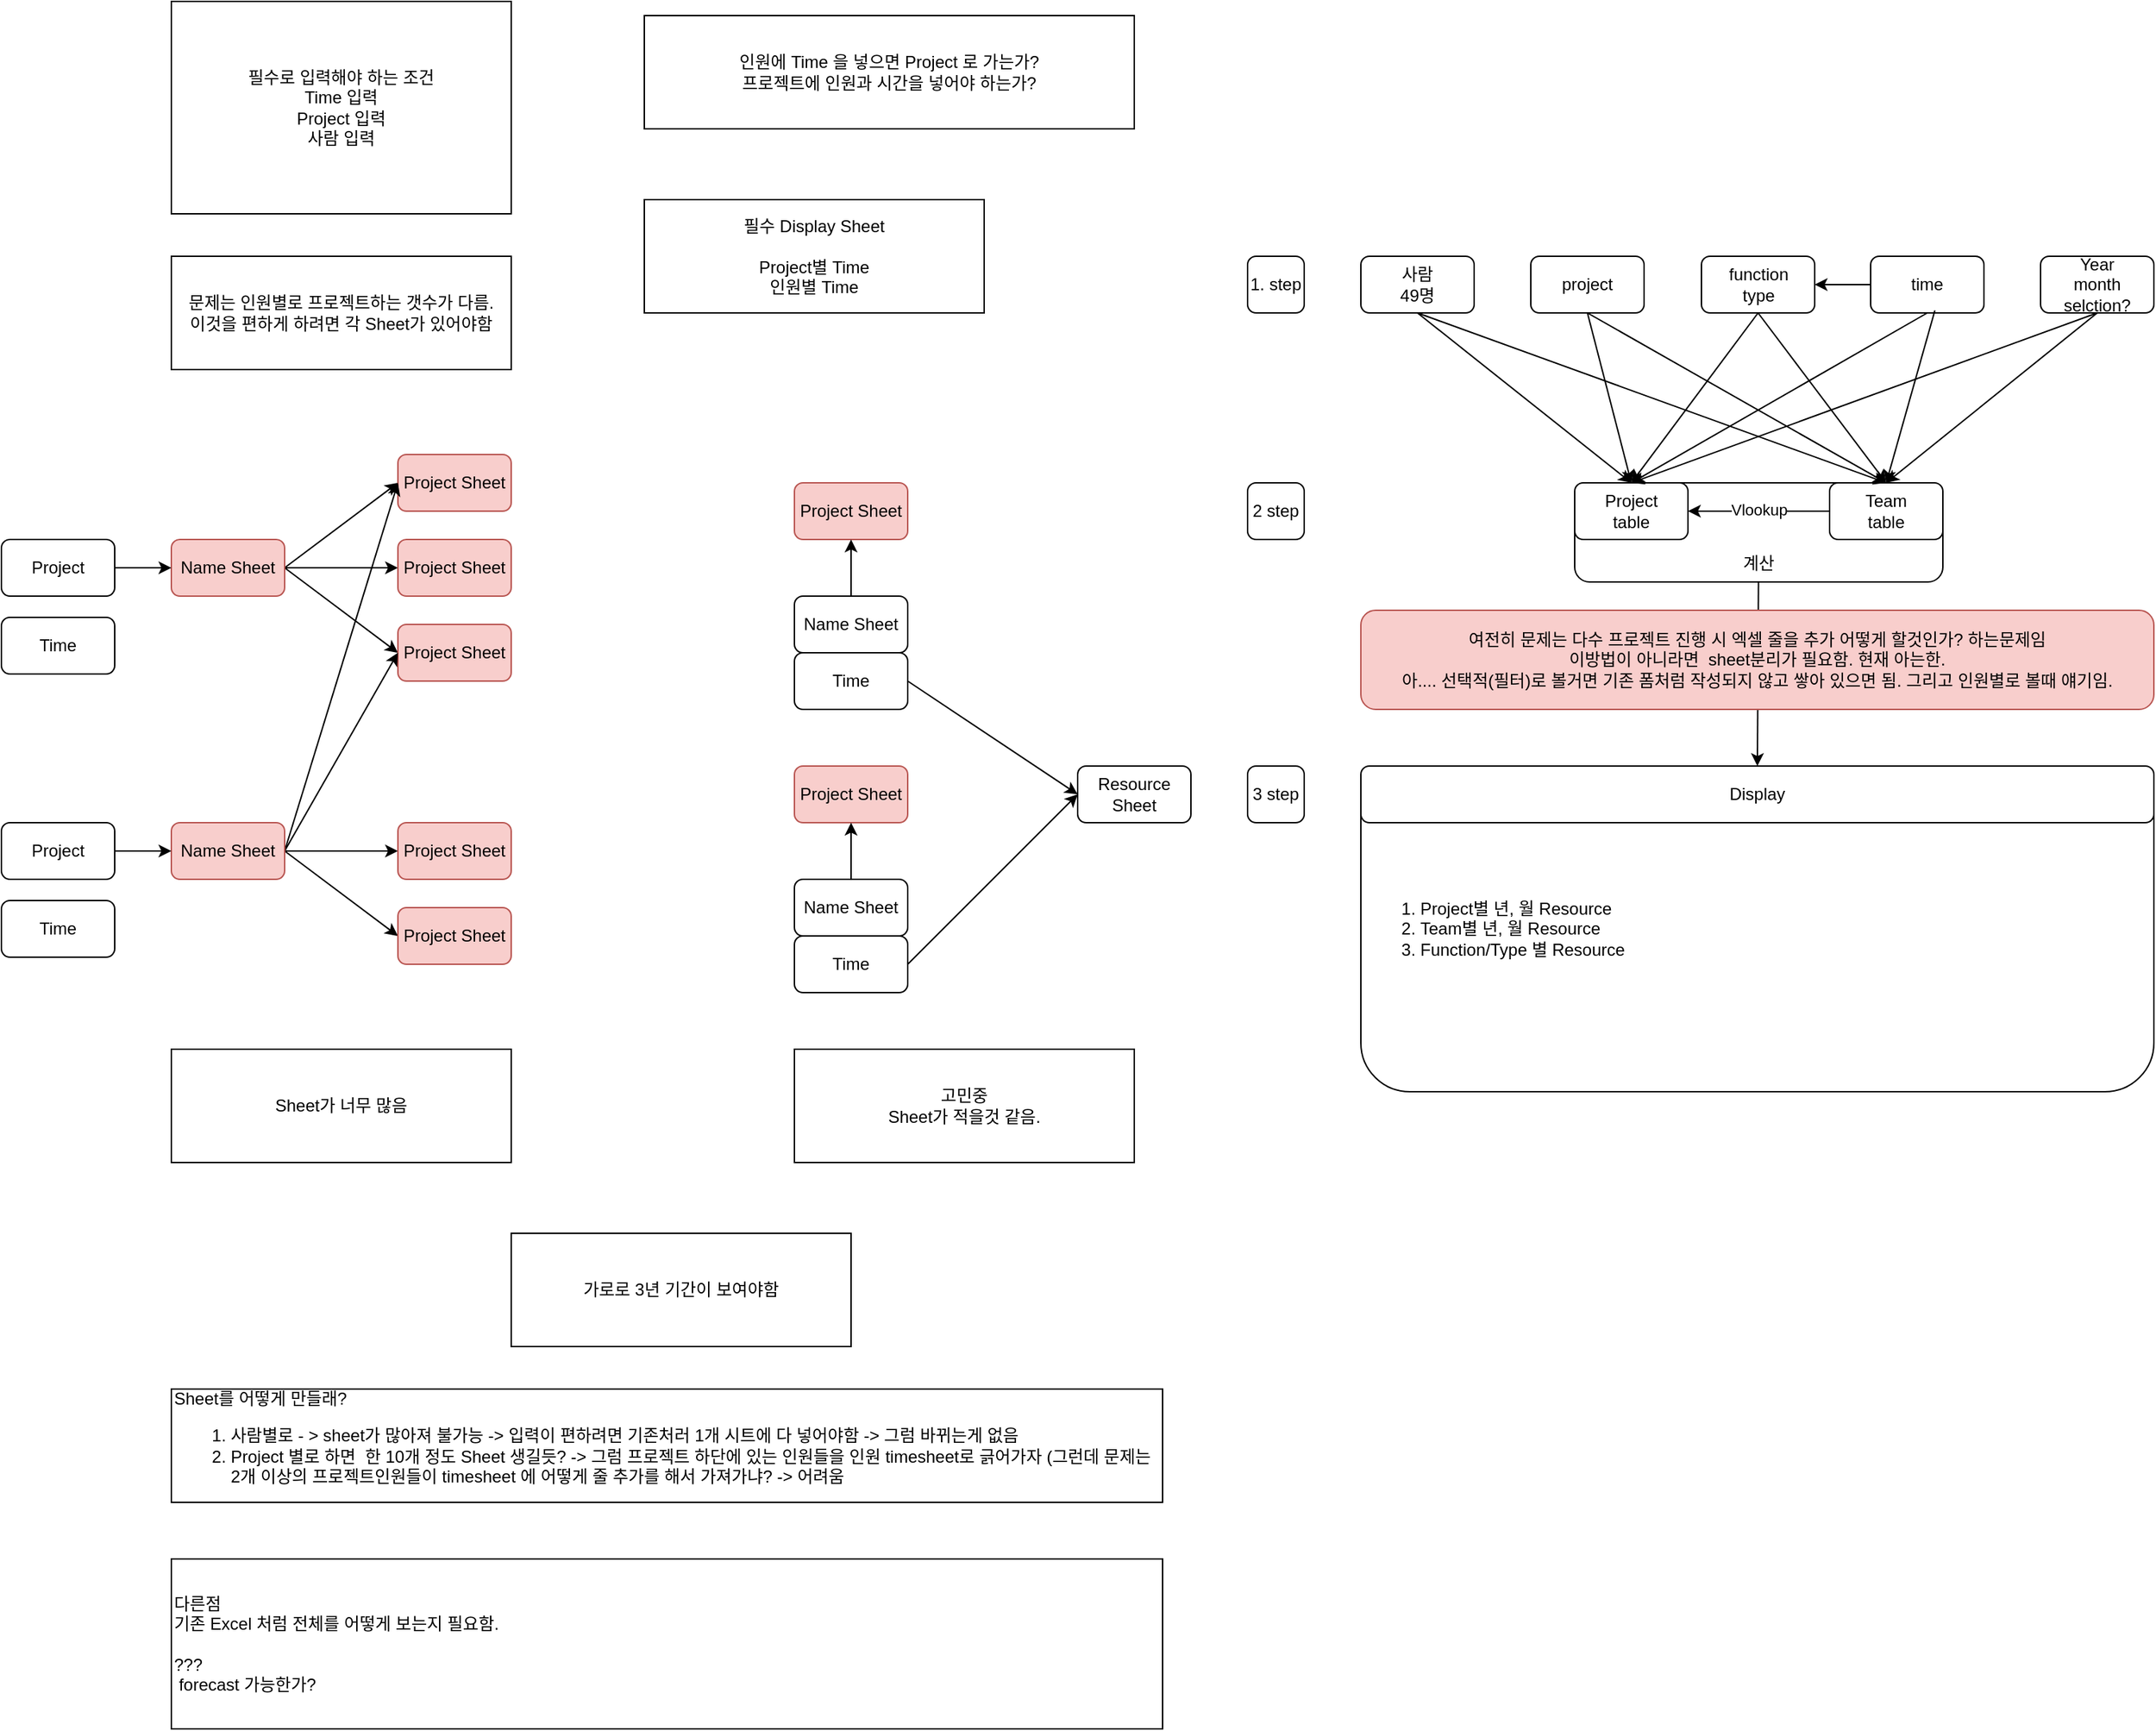 <mxfile version="21.6.8" type="github">
  <diagram name="페이지-1" id="scTs8rndlXiAAdvTCo-n">
    <mxGraphModel dx="2510" dy="2106" grid="1" gridSize="10" guides="1" tooltips="1" connect="1" arrows="1" fold="1" page="1" pageScale="1" pageWidth="827" pageHeight="1169" math="0" shadow="0">
      <root>
        <mxCell id="0" />
        <mxCell id="1" parent="0" />
        <mxCell id="4eWcDEvRvWG1-yysVIoi-29" value="&lt;ol&gt;&lt;li&gt;Project별 년, 월 Resource&lt;/li&gt;&lt;li style=&quot;border-color: var(--border-color);&quot;&gt;Team별 년, 월 Resource&lt;/li&gt;&lt;li style=&quot;border-color: var(--border-color);&quot;&gt;Function/Type 별 Resource&lt;/li&gt;&lt;/ol&gt;" style="rounded=1;whiteSpace=wrap;html=1;align=left;" parent="1" vertex="1">
          <mxGeometry x="920" y="440" width="560" height="230" as="geometry" />
        </mxCell>
        <mxCell id="4eWcDEvRvWG1-yysVIoi-28" style="rounded=0;orthogonalLoop=1;jettySize=auto;html=1;entryX=0.5;entryY=0;entryDx=0;entryDy=0;" parent="1" source="4eWcDEvRvWG1-yysVIoi-27" target="4eWcDEvRvWG1-yysVIoi-24" edge="1">
          <mxGeometry relative="1" as="geometry" />
        </mxCell>
        <mxCell id="4eWcDEvRvWG1-yysVIoi-27" value="&lt;br&gt;&lt;br&gt;&lt;br&gt;계산" style="rounded=1;whiteSpace=wrap;html=1;" parent="1" vertex="1">
          <mxGeometry x="1071" y="240" width="260" height="70" as="geometry" />
        </mxCell>
        <mxCell id="Gr3zVidgoqD8lnO1tUQA-15" style="edgeStyle=orthogonalEdgeStyle;rounded=0;orthogonalLoop=1;jettySize=auto;html=1;exitX=1;exitY=0.5;exitDx=0;exitDy=0;entryX=0;entryY=0.5;entryDx=0;entryDy=0;" parent="1" source="Gr3zVidgoqD8lnO1tUQA-10" target="Gr3zVidgoqD8lnO1tUQA-14" edge="1">
          <mxGeometry relative="1" as="geometry" />
        </mxCell>
        <mxCell id="Gr3zVidgoqD8lnO1tUQA-17" style="orthogonalLoop=1;jettySize=auto;html=1;exitX=1;exitY=0.5;exitDx=0;exitDy=0;entryX=0;entryY=0.5;entryDx=0;entryDy=0;rounded=0;strokeColor=default;" parent="1" source="Gr3zVidgoqD8lnO1tUQA-10" target="Gr3zVidgoqD8lnO1tUQA-16" edge="1">
          <mxGeometry relative="1" as="geometry" />
        </mxCell>
        <mxCell id="Gr3zVidgoqD8lnO1tUQA-21" style="rounded=0;orthogonalLoop=1;jettySize=auto;html=1;exitX=1;exitY=0.5;exitDx=0;exitDy=0;entryX=0;entryY=0.5;entryDx=0;entryDy=0;" parent="1" source="Gr3zVidgoqD8lnO1tUQA-10" target="Gr3zVidgoqD8lnO1tUQA-19" edge="1">
          <mxGeometry relative="1" as="geometry" />
        </mxCell>
        <mxCell id="Gr3zVidgoqD8lnO1tUQA-10" value="Name Sheet" style="rounded=1;whiteSpace=wrap;html=1;fillColor=#f8cecc;strokeColor=#b85450;" parent="1" vertex="1">
          <mxGeometry x="80" y="280" width="80" height="40" as="geometry" />
        </mxCell>
        <mxCell id="Gr3zVidgoqD8lnO1tUQA-14" value="Project Sheet" style="rounded=1;whiteSpace=wrap;html=1;fillColor=#f8cecc;strokeColor=#b85450;" parent="1" vertex="1">
          <mxGeometry x="240" y="280" width="80" height="40" as="geometry" />
        </mxCell>
        <mxCell id="Gr3zVidgoqD8lnO1tUQA-16" value="Project Sheet" style="rounded=1;whiteSpace=wrap;html=1;fillColor=#f8cecc;strokeColor=#b85450;" parent="1" vertex="1">
          <mxGeometry x="240" y="340" width="80" height="40" as="geometry" />
        </mxCell>
        <mxCell id="Gr3zVidgoqD8lnO1tUQA-19" value="Project Sheet" style="rounded=1;whiteSpace=wrap;html=1;fillColor=#f8cecc;strokeColor=#b85450;" parent="1" vertex="1">
          <mxGeometry x="240" y="220" width="80" height="40" as="geometry" />
        </mxCell>
        <mxCell id="Gr3zVidgoqD8lnO1tUQA-29" style="edgeStyle=orthogonalEdgeStyle;rounded=0;orthogonalLoop=1;jettySize=auto;html=1;exitX=1;exitY=0.5;exitDx=0;exitDy=0;entryX=0;entryY=0.5;entryDx=0;entryDy=0;" parent="1" source="Gr3zVidgoqD8lnO1tUQA-22" target="Gr3zVidgoqD8lnO1tUQA-26" edge="1">
          <mxGeometry relative="1" as="geometry" />
        </mxCell>
        <mxCell id="Gr3zVidgoqD8lnO1tUQA-30" style="rounded=0;orthogonalLoop=1;jettySize=auto;html=1;exitX=1;exitY=0.5;exitDx=0;exitDy=0;entryX=0;entryY=0.5;entryDx=0;entryDy=0;" parent="1" source="Gr3zVidgoqD8lnO1tUQA-22" target="Gr3zVidgoqD8lnO1tUQA-16" edge="1">
          <mxGeometry relative="1" as="geometry" />
        </mxCell>
        <mxCell id="Gr3zVidgoqD8lnO1tUQA-31" style="rounded=0;orthogonalLoop=1;jettySize=auto;html=1;exitX=1;exitY=0.5;exitDx=0;exitDy=0;" parent="1" source="Gr3zVidgoqD8lnO1tUQA-22" edge="1">
          <mxGeometry relative="1" as="geometry">
            <mxPoint x="240" y="240" as="targetPoint" />
          </mxGeometry>
        </mxCell>
        <mxCell id="Gr3zVidgoqD8lnO1tUQA-32" style="rounded=0;orthogonalLoop=1;jettySize=auto;html=1;exitX=1;exitY=0.5;exitDx=0;exitDy=0;entryX=0;entryY=0.5;entryDx=0;entryDy=0;" parent="1" source="Gr3zVidgoqD8lnO1tUQA-22" target="Gr3zVidgoqD8lnO1tUQA-27" edge="1">
          <mxGeometry relative="1" as="geometry" />
        </mxCell>
        <mxCell id="Gr3zVidgoqD8lnO1tUQA-22" value="Name Sheet" style="rounded=1;whiteSpace=wrap;html=1;fillColor=#f8cecc;strokeColor=#b85450;" parent="1" vertex="1">
          <mxGeometry x="80" y="480" width="80" height="40" as="geometry" />
        </mxCell>
        <mxCell id="XqMgOZw8TkX7M7z4d8I0-2" style="edgeStyle=orthogonalEdgeStyle;rounded=0;orthogonalLoop=1;jettySize=auto;html=1;exitX=1;exitY=0.5;exitDx=0;exitDy=0;entryX=0;entryY=0.5;entryDx=0;entryDy=0;" edge="1" parent="1" source="Gr3zVidgoqD8lnO1tUQA-24" target="Gr3zVidgoqD8lnO1tUQA-22">
          <mxGeometry relative="1" as="geometry">
            <mxPoint x="70" y="500" as="targetPoint" />
          </mxGeometry>
        </mxCell>
        <mxCell id="Gr3zVidgoqD8lnO1tUQA-24" value="Project" style="rounded=1;whiteSpace=wrap;html=1;" parent="1" vertex="1">
          <mxGeometry x="-40" y="480" width="80" height="40" as="geometry" />
        </mxCell>
        <mxCell id="Gr3zVidgoqD8lnO1tUQA-25" value="Time" style="rounded=1;whiteSpace=wrap;html=1;" parent="1" vertex="1">
          <mxGeometry x="-40" y="535" width="80" height="40" as="geometry" />
        </mxCell>
        <mxCell id="Gr3zVidgoqD8lnO1tUQA-26" value="Project Sheet" style="rounded=1;whiteSpace=wrap;html=1;fillColor=#f8cecc;strokeColor=#b85450;" parent="1" vertex="1">
          <mxGeometry x="240" y="480" width="80" height="40" as="geometry" />
        </mxCell>
        <mxCell id="Gr3zVidgoqD8lnO1tUQA-27" value="Project Sheet" style="rounded=1;whiteSpace=wrap;html=1;fillColor=#f8cecc;strokeColor=#b85450;" parent="1" vertex="1">
          <mxGeometry x="240" y="540" width="80" height="40" as="geometry" />
        </mxCell>
        <mxCell id="Gr3zVidgoqD8lnO1tUQA-33" value="Project Sheet" style="rounded=1;whiteSpace=wrap;html=1;fillColor=#f8cecc;strokeColor=#b85450;" parent="1" vertex="1">
          <mxGeometry x="520" y="240" width="80" height="40" as="geometry" />
        </mxCell>
        <mxCell id="Gr3zVidgoqD8lnO1tUQA-36" style="edgeStyle=orthogonalEdgeStyle;rounded=0;orthogonalLoop=1;jettySize=auto;html=1;exitX=0.5;exitY=0;exitDx=0;exitDy=0;entryX=0.5;entryY=1;entryDx=0;entryDy=0;" parent="1" source="Gr3zVidgoqD8lnO1tUQA-34" target="Gr3zVidgoqD8lnO1tUQA-33" edge="1">
          <mxGeometry relative="1" as="geometry" />
        </mxCell>
        <mxCell id="Gr3zVidgoqD8lnO1tUQA-34" value="Name Sheet" style="rounded=1;whiteSpace=wrap;html=1;" parent="1" vertex="1">
          <mxGeometry x="520" y="320" width="80" height="40" as="geometry" />
        </mxCell>
        <mxCell id="Gr3zVidgoqD8lnO1tUQA-46" style="rounded=0;orthogonalLoop=1;jettySize=auto;html=1;exitX=1;exitY=0.5;exitDx=0;exitDy=0;entryX=0;entryY=0.5;entryDx=0;entryDy=0;" parent="1" source="Gr3zVidgoqD8lnO1tUQA-35" target="Gr3zVidgoqD8lnO1tUQA-45" edge="1">
          <mxGeometry relative="1" as="geometry" />
        </mxCell>
        <mxCell id="Gr3zVidgoqD8lnO1tUQA-35" value="Time" style="rounded=1;whiteSpace=wrap;html=1;" parent="1" vertex="1">
          <mxGeometry x="520" y="360" width="80" height="40" as="geometry" />
        </mxCell>
        <mxCell id="Gr3zVidgoqD8lnO1tUQA-41" value="Project Sheet" style="rounded=1;whiteSpace=wrap;html=1;fillColor=#f8cecc;strokeColor=#b85450;" parent="1" vertex="1">
          <mxGeometry x="520" y="440" width="80" height="40" as="geometry" />
        </mxCell>
        <mxCell id="Gr3zVidgoqD8lnO1tUQA-42" style="edgeStyle=orthogonalEdgeStyle;rounded=0;orthogonalLoop=1;jettySize=auto;html=1;exitX=0.5;exitY=0;exitDx=0;exitDy=0;entryX=0.5;entryY=1;entryDx=0;entryDy=0;" parent="1" source="Gr3zVidgoqD8lnO1tUQA-43" target="Gr3zVidgoqD8lnO1tUQA-41" edge="1">
          <mxGeometry relative="1" as="geometry" />
        </mxCell>
        <mxCell id="Gr3zVidgoqD8lnO1tUQA-43" value="Name Sheet" style="rounded=1;whiteSpace=wrap;html=1;" parent="1" vertex="1">
          <mxGeometry x="520" y="520" width="80" height="40" as="geometry" />
        </mxCell>
        <mxCell id="Gr3zVidgoqD8lnO1tUQA-47" style="rounded=0;orthogonalLoop=1;jettySize=auto;html=1;exitX=1;exitY=0.5;exitDx=0;exitDy=0;entryX=0;entryY=0.5;entryDx=0;entryDy=0;" parent="1" source="Gr3zVidgoqD8lnO1tUQA-44" target="Gr3zVidgoqD8lnO1tUQA-45" edge="1">
          <mxGeometry relative="1" as="geometry" />
        </mxCell>
        <mxCell id="Gr3zVidgoqD8lnO1tUQA-44" value="Time" style="rounded=1;whiteSpace=wrap;html=1;" parent="1" vertex="1">
          <mxGeometry x="520" y="560" width="80" height="40" as="geometry" />
        </mxCell>
        <mxCell id="Gr3zVidgoqD8lnO1tUQA-45" value="Resource&lt;br&gt;Sheet" style="rounded=1;whiteSpace=wrap;html=1;" parent="1" vertex="1">
          <mxGeometry x="720" y="440" width="80" height="40" as="geometry" />
        </mxCell>
        <mxCell id="Gr3zVidgoqD8lnO1tUQA-50" value="Sheet가 너무 많음" style="rounded=0;whiteSpace=wrap;html=1;" parent="1" vertex="1">
          <mxGeometry x="80" y="640" width="240" height="80" as="geometry" />
        </mxCell>
        <mxCell id="Gr3zVidgoqD8lnO1tUQA-51" value="고민중&lt;br&gt;Sheet가 적을것 같음.&lt;br&gt;" style="rounded=0;whiteSpace=wrap;html=1;" parent="1" vertex="1">
          <mxGeometry x="520" y="640" width="240" height="80" as="geometry" />
        </mxCell>
        <mxCell id="Gr3zVidgoqD8lnO1tUQA-52" value="필수로 입력해야 하는 조건&lt;br&gt;Time 입력&lt;br&gt;Project 입력&lt;br&gt;사람 입력" style="rounded=0;whiteSpace=wrap;html=1;" parent="1" vertex="1">
          <mxGeometry x="80" y="-100" width="240" height="150" as="geometry" />
        </mxCell>
        <mxCell id="Gr3zVidgoqD8lnO1tUQA-53" value="필수 Display Sheet&lt;br&gt;&lt;br&gt;Project별 Time&lt;br&gt;인원별 Time" style="rounded=0;whiteSpace=wrap;html=1;" parent="1" vertex="1">
          <mxGeometry x="414" y="40" width="240" height="80" as="geometry" />
        </mxCell>
        <mxCell id="Gr3zVidgoqD8lnO1tUQA-54" value="문제는 인원별로 프로젝트하는 갯수가 다름.&lt;br&gt;이것을 편하게 하려면 각 Sheet가 있어야함" style="rounded=0;whiteSpace=wrap;html=1;" parent="1" vertex="1">
          <mxGeometry x="80" y="80" width="240" height="80" as="geometry" />
        </mxCell>
        <mxCell id="galYS6uSsexovM5vFdbP-1" value="인원에 Time 을 넣으면 Project 로 가는가?&lt;br&gt;프로젝트에 인원과 시간을 넣어야 하는가?&lt;br&gt;" style="rounded=0;whiteSpace=wrap;html=1;" parent="1" vertex="1">
          <mxGeometry x="414" y="-90" width="346" height="80" as="geometry" />
        </mxCell>
        <mxCell id="galYS6uSsexovM5vFdbP-3" value="가로로 3년 기간이 보여야함" style="rounded=0;whiteSpace=wrap;html=1;" parent="1" vertex="1">
          <mxGeometry x="320" y="770" width="240" height="80" as="geometry" />
        </mxCell>
        <mxCell id="galYS6uSsexovM5vFdbP-4" value="Sheet를 어떻게 만들래?&lt;br&gt;&lt;ol&gt;&lt;li&gt;사람별로 - &amp;gt; sheet가 많아져 불가능 -&amp;gt; 입력이 편하려면 기존처러 1개 시트에 다 넣어야함 -&amp;gt; 그럼 바뀌는게 없음&lt;/li&gt;&lt;li&gt;Project 별로 하면&amp;nbsp; 한 10개 정도 Sheet 생길듯? -&amp;gt; 그럼 프로젝트 하단에 있는 인원들을 인원 timesheet로 긁어가자 (그런데 문제는 2개 이상의 프로젝트인원들이 timesheet 에 어떻게 줄 추가를 해서 가져가냐? -&amp;gt; 어려움&lt;/li&gt;&lt;/ol&gt;" style="rounded=0;whiteSpace=wrap;html=1;align=left;" parent="1" vertex="1">
          <mxGeometry x="80" y="880" width="700" height="80" as="geometry" />
        </mxCell>
        <mxCell id="4eWcDEvRvWG1-yysVIoi-1" value="다른점&lt;br&gt;기존 Excel 처럼 전체를 어떻게 보는지 필요함.&lt;br&gt;&lt;br&gt;???&lt;br&gt;&amp;nbsp;forecast 가능한가?" style="rounded=0;whiteSpace=wrap;html=1;align=left;" parent="1" vertex="1">
          <mxGeometry x="80" y="1000" width="700" height="120" as="geometry" />
        </mxCell>
        <mxCell id="4eWcDEvRvWG1-yysVIoi-10" style="rounded=0;orthogonalLoop=1;jettySize=auto;html=1;exitX=0.5;exitY=1;exitDx=0;exitDy=0;entryX=0.5;entryY=0;entryDx=0;entryDy=0;strokeColor=none;" parent="1" source="4eWcDEvRvWG1-yysVIoi-2" target="4eWcDEvRvWG1-yysVIoi-7" edge="1">
          <mxGeometry relative="1" as="geometry" />
        </mxCell>
        <mxCell id="4eWcDEvRvWG1-yysVIoi-18" style="rounded=0;orthogonalLoop=1;jettySize=auto;html=1;exitX=0.5;exitY=1;exitDx=0;exitDy=0;entryX=0.5;entryY=0;entryDx=0;entryDy=0;" parent="1" source="4eWcDEvRvWG1-yysVIoi-2" target="4eWcDEvRvWG1-yysVIoi-7" edge="1">
          <mxGeometry relative="1" as="geometry">
            <mxPoint x="1020.0" y="240" as="targetPoint" />
            <mxPoint x="940" y="170" as="sourcePoint" />
          </mxGeometry>
        </mxCell>
        <mxCell id="4eWcDEvRvWG1-yysVIoi-2" value="사람&lt;br&gt;49명" style="rounded=1;whiteSpace=wrap;html=1;" parent="1" vertex="1">
          <mxGeometry x="920" y="80" width="80" height="40" as="geometry" />
        </mxCell>
        <mxCell id="4eWcDEvRvWG1-yysVIoi-11" style="rounded=0;orthogonalLoop=1;jettySize=auto;html=1;exitX=0.5;exitY=1;exitDx=0;exitDy=0;entryX=0.5;entryY=0;entryDx=0;entryDy=0;" parent="1" source="4eWcDEvRvWG1-yysVIoi-3" target="4eWcDEvRvWG1-yysVIoi-7" edge="1">
          <mxGeometry relative="1" as="geometry" />
        </mxCell>
        <mxCell id="4eWcDEvRvWG1-yysVIoi-3" value="project" style="rounded=1;whiteSpace=wrap;html=1;" parent="1" vertex="1">
          <mxGeometry x="1040" y="80" width="80" height="40" as="geometry" />
        </mxCell>
        <mxCell id="4eWcDEvRvWG1-yysVIoi-4" value="function&lt;br&gt;type" style="rounded=1;whiteSpace=wrap;html=1;" parent="1" vertex="1">
          <mxGeometry x="1160.5" y="80" width="80" height="40" as="geometry" />
        </mxCell>
        <mxCell id="4eWcDEvRvWG1-yysVIoi-22" value="" style="edgeStyle=orthogonalEdgeStyle;rounded=0;orthogonalLoop=1;jettySize=auto;html=1;" parent="1" source="4eWcDEvRvWG1-yysVIoi-5" target="4eWcDEvRvWG1-yysVIoi-4" edge="1">
          <mxGeometry relative="1" as="geometry" />
        </mxCell>
        <mxCell id="4eWcDEvRvWG1-yysVIoi-5" value="time" style="rounded=1;whiteSpace=wrap;html=1;" parent="1" vertex="1">
          <mxGeometry x="1280" y="80" width="80" height="40" as="geometry" />
        </mxCell>
        <mxCell id="4eWcDEvRvWG1-yysVIoi-6" value="1. step" style="rounded=1;whiteSpace=wrap;html=1;" parent="1" vertex="1">
          <mxGeometry x="840" y="80" width="40" height="40" as="geometry" />
        </mxCell>
        <mxCell id="4eWcDEvRvWG1-yysVIoi-7" value="Project&lt;br&gt;table" style="rounded=1;whiteSpace=wrap;html=1;" parent="1" vertex="1">
          <mxGeometry x="1071" y="240" width="80" height="40" as="geometry" />
        </mxCell>
        <mxCell id="4eWcDEvRvWG1-yysVIoi-33" style="edgeStyle=orthogonalEdgeStyle;rounded=0;orthogonalLoop=1;jettySize=auto;html=1;exitX=0;exitY=0.5;exitDx=0;exitDy=0;entryX=1;entryY=0.5;entryDx=0;entryDy=0;" parent="1" source="4eWcDEvRvWG1-yysVIoi-8" target="4eWcDEvRvWG1-yysVIoi-7" edge="1">
          <mxGeometry relative="1" as="geometry" />
        </mxCell>
        <mxCell id="4eWcDEvRvWG1-yysVIoi-34" value="Vlookup" style="edgeLabel;html=1;align=center;verticalAlign=middle;resizable=0;points=[];" parent="4eWcDEvRvWG1-yysVIoi-33" vertex="1" connectable="0">
          <mxGeometry x="0.003" y="-1" relative="1" as="geometry">
            <mxPoint as="offset" />
          </mxGeometry>
        </mxCell>
        <mxCell id="4eWcDEvRvWG1-yysVIoi-8" value="Team&lt;br&gt;table" style="rounded=1;whiteSpace=wrap;html=1;" parent="1" vertex="1">
          <mxGeometry x="1251" y="240" width="80" height="40" as="geometry" />
        </mxCell>
        <mxCell id="4eWcDEvRvWG1-yysVIoi-9" value="2 step" style="rounded=1;whiteSpace=wrap;html=1;" parent="1" vertex="1">
          <mxGeometry x="840" y="240" width="40" height="40" as="geometry" />
        </mxCell>
        <mxCell id="4eWcDEvRvWG1-yysVIoi-12" style="rounded=0;orthogonalLoop=1;jettySize=auto;html=1;exitX=0.5;exitY=1;exitDx=0;exitDy=0;entryX=0.5;entryY=0;entryDx=0;entryDy=0;" parent="1" source="4eWcDEvRvWG1-yysVIoi-4" target="4eWcDEvRvWG1-yysVIoi-7" edge="1">
          <mxGeometry relative="1" as="geometry">
            <mxPoint x="1090" y="130" as="sourcePoint" />
            <mxPoint x="970" y="250" as="targetPoint" />
          </mxGeometry>
        </mxCell>
        <mxCell id="4eWcDEvRvWG1-yysVIoi-13" style="rounded=0;orthogonalLoop=1;jettySize=auto;html=1;exitX=0.5;exitY=1;exitDx=0;exitDy=0;entryX=0.5;entryY=0;entryDx=0;entryDy=0;" parent="1" source="4eWcDEvRvWG1-yysVIoi-5" target="4eWcDEvRvWG1-yysVIoi-7" edge="1">
          <mxGeometry relative="1" as="geometry">
            <mxPoint x="1211" y="130" as="sourcePoint" />
            <mxPoint x="970" y="230" as="targetPoint" />
          </mxGeometry>
        </mxCell>
        <mxCell id="4eWcDEvRvWG1-yysVIoi-14" style="rounded=0;orthogonalLoop=1;jettySize=auto;html=1;exitX=0.5;exitY=1;exitDx=0;exitDy=0;entryX=0.5;entryY=0;entryDx=0;entryDy=0;" parent="1" source="4eWcDEvRvWG1-yysVIoi-2" target="4eWcDEvRvWG1-yysVIoi-8" edge="1">
          <mxGeometry relative="1" as="geometry">
            <mxPoint x="1221" y="140" as="sourcePoint" />
            <mxPoint x="980" y="260" as="targetPoint" />
          </mxGeometry>
        </mxCell>
        <mxCell id="4eWcDEvRvWG1-yysVIoi-15" style="rounded=0;orthogonalLoop=1;jettySize=auto;html=1;exitX=0.5;exitY=1;exitDx=0;exitDy=0;entryX=0.5;entryY=0;entryDx=0;entryDy=0;" parent="1" source="4eWcDEvRvWG1-yysVIoi-3" target="4eWcDEvRvWG1-yysVIoi-8" edge="1">
          <mxGeometry relative="1" as="geometry">
            <mxPoint x="970" y="130" as="sourcePoint" />
            <mxPoint x="1200" y="240" as="targetPoint" />
          </mxGeometry>
        </mxCell>
        <mxCell id="4eWcDEvRvWG1-yysVIoi-16" style="rounded=0;orthogonalLoop=1;jettySize=auto;html=1;exitX=0.5;exitY=1;exitDx=0;exitDy=0;entryX=0.5;entryY=0;entryDx=0;entryDy=0;" parent="1" source="4eWcDEvRvWG1-yysVIoi-4" target="4eWcDEvRvWG1-yysVIoi-8" edge="1">
          <mxGeometry relative="1" as="geometry">
            <mxPoint x="1090" y="130" as="sourcePoint" />
            <mxPoint x="1221" y="260" as="targetPoint" />
          </mxGeometry>
        </mxCell>
        <mxCell id="4eWcDEvRvWG1-yysVIoi-17" style="rounded=0;orthogonalLoop=1;jettySize=auto;html=1;exitX=0.567;exitY=0.956;exitDx=0;exitDy=0;entryX=0.5;entryY=0;entryDx=0;entryDy=0;exitPerimeter=0;" parent="1" source="4eWcDEvRvWG1-yysVIoi-5" target="4eWcDEvRvWG1-yysVIoi-8" edge="1">
          <mxGeometry relative="1" as="geometry">
            <mxPoint x="1211" y="130" as="sourcePoint" />
            <mxPoint x="1231" y="270" as="targetPoint" />
          </mxGeometry>
        </mxCell>
        <mxCell id="4eWcDEvRvWG1-yysVIoi-20" style="rounded=0;orthogonalLoop=1;jettySize=auto;html=1;entryX=0.5;entryY=0;entryDx=0;entryDy=0;exitX=0.5;exitY=1;exitDx=0;exitDy=0;" parent="1" source="4eWcDEvRvWG1-yysVIoi-19" target="4eWcDEvRvWG1-yysVIoi-7" edge="1">
          <mxGeometry relative="1" as="geometry" />
        </mxCell>
        <mxCell id="4eWcDEvRvWG1-yysVIoi-21" style="rounded=0;orthogonalLoop=1;jettySize=auto;html=1;entryX=0.5;entryY=0;entryDx=0;entryDy=0;exitX=0.5;exitY=1;exitDx=0;exitDy=0;" parent="1" source="4eWcDEvRvWG1-yysVIoi-19" target="4eWcDEvRvWG1-yysVIoi-8" edge="1">
          <mxGeometry relative="1" as="geometry" />
        </mxCell>
        <mxCell id="4eWcDEvRvWG1-yysVIoi-19" value="Year&lt;br&gt;month selction?" style="rounded=1;whiteSpace=wrap;html=1;" parent="1" vertex="1">
          <mxGeometry x="1400" y="80" width="80" height="40" as="geometry" />
        </mxCell>
        <mxCell id="4eWcDEvRvWG1-yysVIoi-23" value="3 step" style="rounded=1;whiteSpace=wrap;html=1;" parent="1" vertex="1">
          <mxGeometry x="840" y="440" width="40" height="40" as="geometry" />
        </mxCell>
        <mxCell id="4eWcDEvRvWG1-yysVIoi-24" value="Display" style="rounded=1;whiteSpace=wrap;html=1;" parent="1" vertex="1">
          <mxGeometry x="920" y="440" width="560" height="40" as="geometry" />
        </mxCell>
        <mxCell id="4eWcDEvRvWG1-yysVIoi-30" value="여전히 문제는 다수 프로젝트 진행 시 엑셀 줄을 추가 어떻게 할것인가? 하는문제임&lt;br&gt;이방법이 아니라면&amp;nbsp; sheet분리가 필요함. 현재 아는한.&lt;br&gt;아.... 선택적(필터)로 볼거면 기존 폼처럼 작성되지 않고 쌓아 있으면 됨. 그리고 인원별로 볼때 얘기임." style="rounded=1;whiteSpace=wrap;html=1;fillColor=#f8cecc;strokeColor=#b85450;" parent="1" vertex="1">
          <mxGeometry x="920" y="330" width="560" height="70" as="geometry" />
        </mxCell>
        <mxCell id="XqMgOZw8TkX7M7z4d8I0-4" style="edgeStyle=orthogonalEdgeStyle;rounded=0;orthogonalLoop=1;jettySize=auto;html=1;exitX=1;exitY=0.5;exitDx=0;exitDy=0;entryX=0;entryY=0.5;entryDx=0;entryDy=0;" edge="1" parent="1" source="XqMgOZw8TkX7M7z4d8I0-5">
          <mxGeometry relative="1" as="geometry">
            <mxPoint x="80" y="300" as="targetPoint" />
          </mxGeometry>
        </mxCell>
        <mxCell id="XqMgOZw8TkX7M7z4d8I0-5" value="Project" style="rounded=1;whiteSpace=wrap;html=1;" vertex="1" parent="1">
          <mxGeometry x="-40" y="280" width="80" height="40" as="geometry" />
        </mxCell>
        <mxCell id="XqMgOZw8TkX7M7z4d8I0-6" value="Time" style="rounded=1;whiteSpace=wrap;html=1;" vertex="1" parent="1">
          <mxGeometry x="-40" y="335" width="80" height="40" as="geometry" />
        </mxCell>
      </root>
    </mxGraphModel>
  </diagram>
</mxfile>
